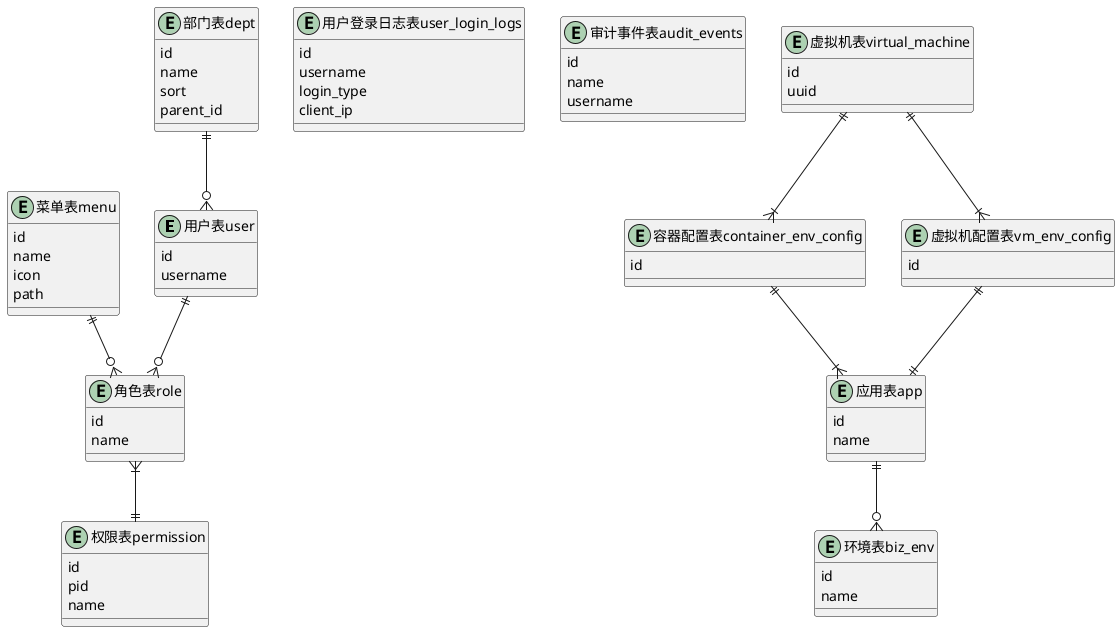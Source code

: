 @startuml
entity "用户表user" as user {
  id
  username
}
entity "角色表role" as role {
  id
  name 
}
entity "权限表permission" as permission {
  id
  pid
  name
}
entity "菜单表menu" as menu {
  id
  name
  icon 
  path
}
entity "部门表dept" as dept {
  id
  name
  sort
  parent_id
}
entity "用户登录日志表user_login_logs" as user_login_logs {
  id
  username
  login_type
  client_ip
}
entity "审计事件表audit_events" as audit_events {
  id
  name
  username
}
user ||--o{ role
role }|--|| permission
menu ||--o{ role
dept ||--o{ user
entity "应用表app" as app {
  id
  name
}
entity "环境表biz_env" as biz_env {
  id
  name 
}
entity "容器配置表container_env_config" as container_env_config {
  id
}
entity "虚拟机配置表vm_env_config" as vm_env_config {
  id
}
entity "虚拟机表virtual_machine" as virtual_machine {
  id
  uuid
}
app ||--o{ biz_env
container_env_config ||--|{ app
vm_env_config ||--|| app
virtual_machine ||--|{ vm_env_config
virtual_machine ||--|{ container_env_config
@enduml